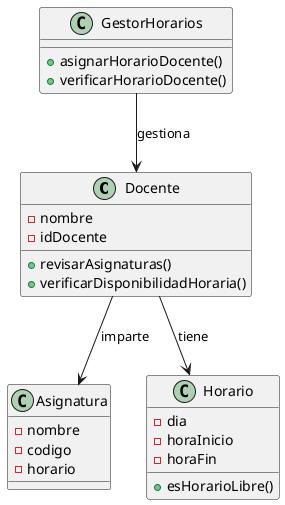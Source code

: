 @startuml

class Docente {
    - nombre
    - idDocente
    + revisarAsignaturas()
    + verificarDisponibilidadHoraria()
}

class Asignatura {
    - nombre
    - codigo
    - horario
}

class Horario {
    - dia
    - horaInicio
    - horaFin
    + esHorarioLibre()
}

class GestorHorarios {
    + asignarHorarioDocente()
    + verificarHorarioDocente()
}

Docente  -->  Asignatura : imparte
Docente  --> Horario : tiene
GestorHorarios --> Docente : gestiona

@enduml
